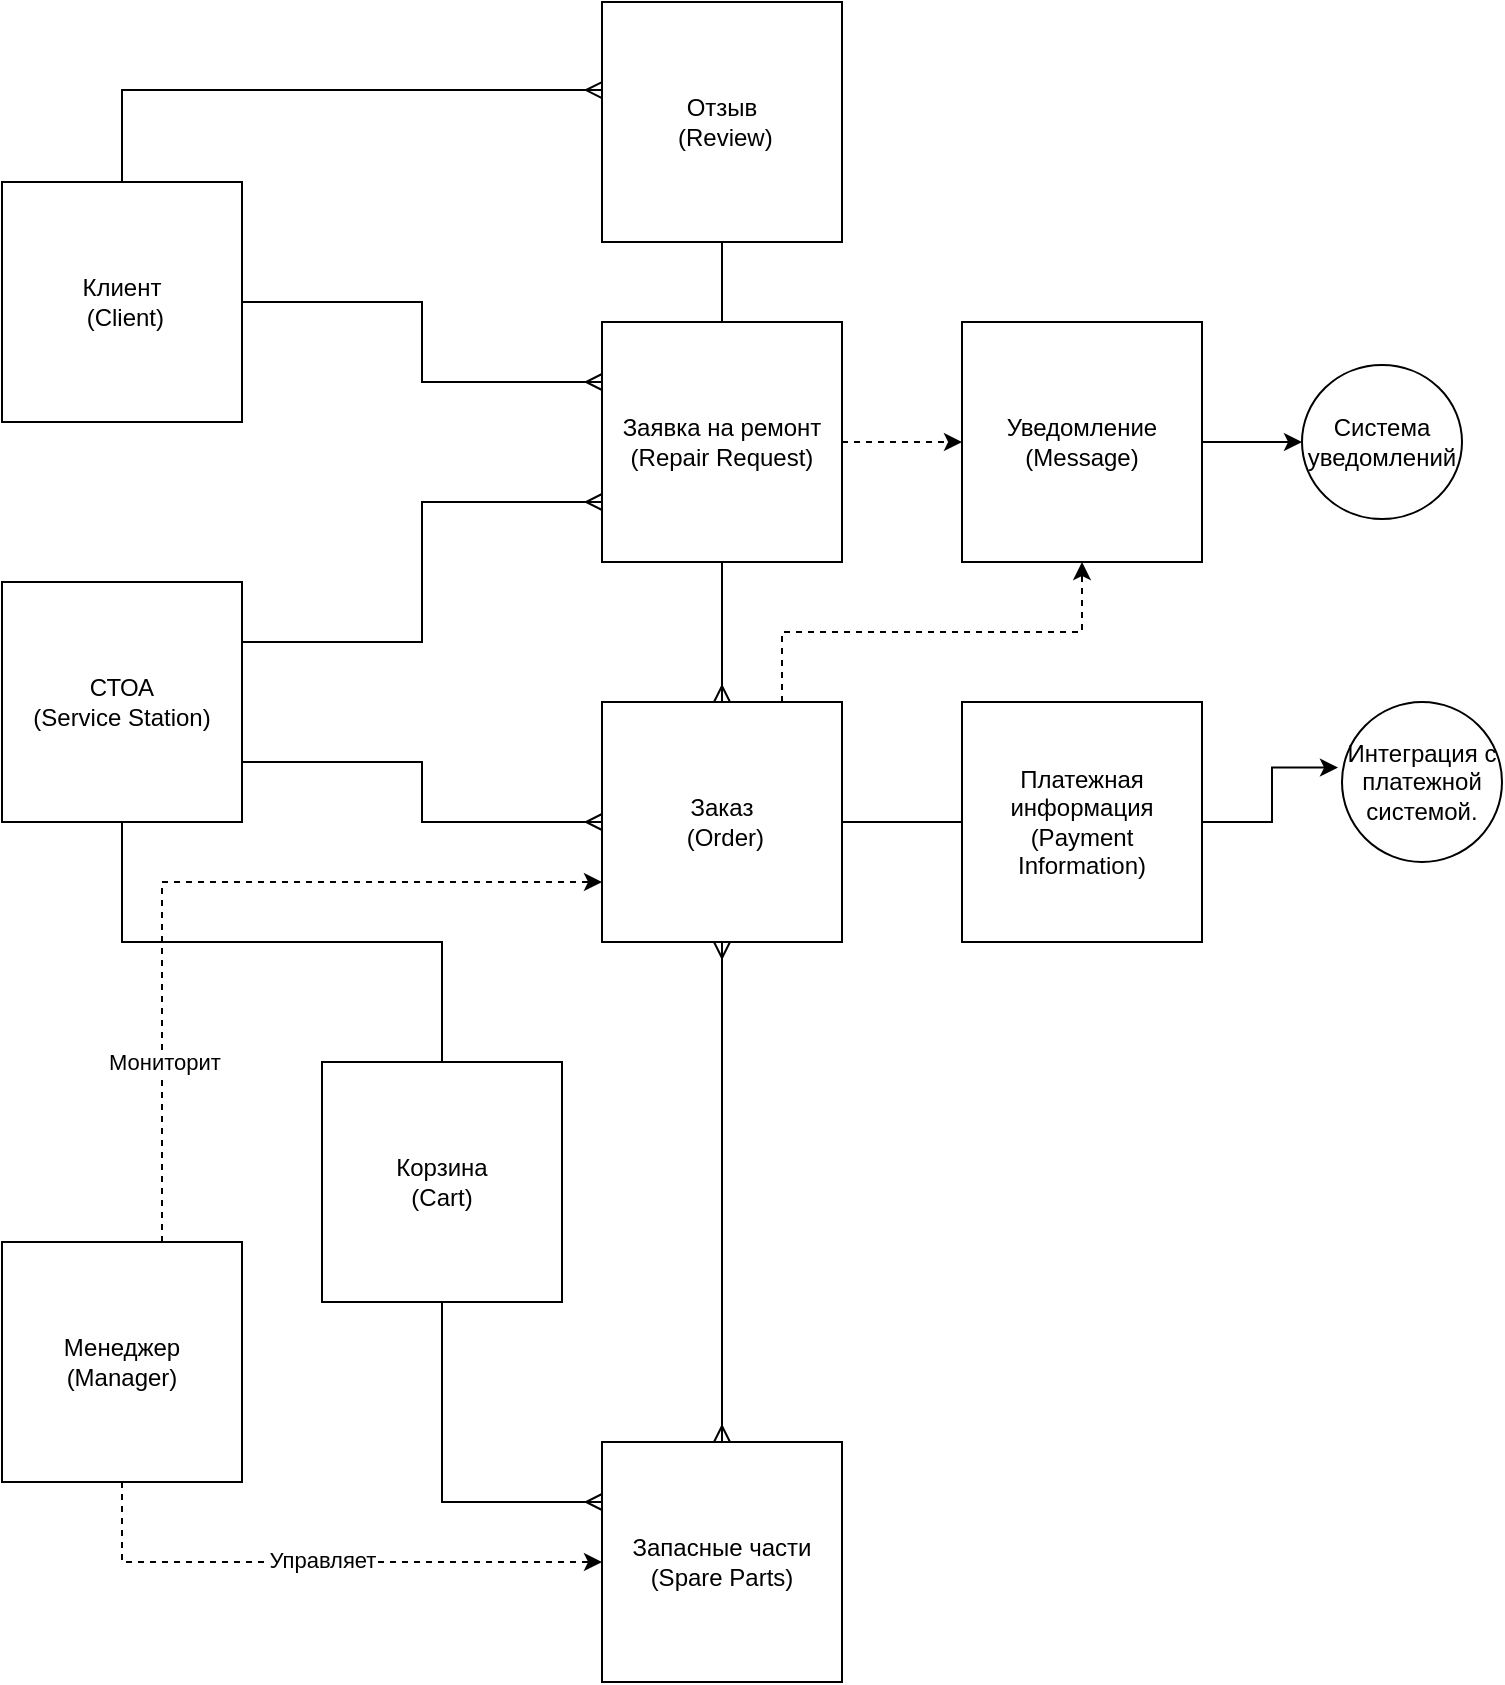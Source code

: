 <mxfile version="22.0.8" type="device">
  <diagram id="prtHgNgQTEPvFCAcTncT" name="Page-1">
    <mxGraphModel dx="1562" dy="818" grid="1" gridSize="10" guides="1" tooltips="1" connect="1" arrows="1" fold="1" page="1" pageScale="1" pageWidth="827" pageHeight="1169" math="0" shadow="0">
      <root>
        <mxCell id="0" />
        <mxCell id="1" parent="0" />
        <mxCell id="nMokIZjZC6wRx67IndkM-23" value="Cистема уведомлений" style="ellipse;whiteSpace=wrap;html=1;aspect=fixed;" parent="1" vertex="1">
          <mxGeometry x="720" y="211.5" width="80" height="77" as="geometry" />
        </mxCell>
        <mxCell id="nMokIZjZC6wRx67IndkM-24" value="Интеграция с платежной системой." style="ellipse;whiteSpace=wrap;html=1;aspect=fixed;" parent="1" vertex="1">
          <mxGeometry x="740" y="380" width="80" height="80" as="geometry" />
        </mxCell>
        <mxCell id="4lmhItRFW8rhUltIJoKM-14" style="edgeStyle=orthogonalEdgeStyle;rounded=0;orthogonalLoop=1;jettySize=auto;html=1;endArrow=ERmany;endFill=0;startArrow=ERmany;startFill=0;" edge="1" parent="1" source="4lmhItRFW8rhUltIJoKM-1" target="4lmhItRFW8rhUltIJoKM-7">
          <mxGeometry relative="1" as="geometry" />
        </mxCell>
        <mxCell id="4lmhItRFW8rhUltIJoKM-15" style="edgeStyle=orthogonalEdgeStyle;rounded=0;orthogonalLoop=1;jettySize=auto;html=1;exitX=1;exitY=0.5;exitDx=0;exitDy=0;entryX=0;entryY=0.5;entryDx=0;entryDy=0;endArrow=none;endFill=0;" edge="1" parent="1" source="4lmhItRFW8rhUltIJoKM-1" target="4lmhItRFW8rhUltIJoKM-5">
          <mxGeometry relative="1" as="geometry" />
        </mxCell>
        <mxCell id="4lmhItRFW8rhUltIJoKM-28" style="edgeStyle=orthogonalEdgeStyle;rounded=0;orthogonalLoop=1;jettySize=auto;html=1;exitX=0.75;exitY=0;exitDx=0;exitDy=0;entryX=0.5;entryY=1;entryDx=0;entryDy=0;dashed=1;" edge="1" parent="1" source="4lmhItRFW8rhUltIJoKM-1" target="4lmhItRFW8rhUltIJoKM-25">
          <mxGeometry relative="1" as="geometry" />
        </mxCell>
        <mxCell id="4lmhItRFW8rhUltIJoKM-1" value="Заказ&lt;br&gt;&amp;nbsp;(Order)" style="whiteSpace=wrap;html=1;aspect=fixed;" vertex="1" parent="1">
          <mxGeometry x="370" y="380" width="120" height="120" as="geometry" />
        </mxCell>
        <mxCell id="4lmhItRFW8rhUltIJoKM-12" style="edgeStyle=orthogonalEdgeStyle;rounded=0;orthogonalLoop=1;jettySize=auto;html=1;exitX=1;exitY=0.5;exitDx=0;exitDy=0;entryX=0;entryY=0.25;entryDx=0;entryDy=0;strokeColor=default;endArrow=ERmany;endFill=0;" edge="1" parent="1" source="4lmhItRFW8rhUltIJoKM-2" target="4lmhItRFW8rhUltIJoKM-4">
          <mxGeometry relative="1" as="geometry" />
        </mxCell>
        <mxCell id="4lmhItRFW8rhUltIJoKM-2" value="Клиент&lt;br&gt;&amp;nbsp;(Client)" style="whiteSpace=wrap;html=1;aspect=fixed;" vertex="1" parent="1">
          <mxGeometry x="70" y="120" width="120" height="120" as="geometry" />
        </mxCell>
        <mxCell id="4lmhItRFW8rhUltIJoKM-9" style="edgeStyle=orthogonalEdgeStyle;rounded=0;orthogonalLoop=1;jettySize=auto;html=1;exitX=1;exitY=0.25;exitDx=0;exitDy=0;entryX=0;entryY=0.75;entryDx=0;entryDy=0;endArrow=ERmany;endFill=0;" edge="1" parent="1" source="4lmhItRFW8rhUltIJoKM-3" target="4lmhItRFW8rhUltIJoKM-4">
          <mxGeometry relative="1" as="geometry" />
        </mxCell>
        <mxCell id="4lmhItRFW8rhUltIJoKM-13" style="edgeStyle=orthogonalEdgeStyle;rounded=0;orthogonalLoop=1;jettySize=auto;html=1;exitX=1;exitY=0.75;exitDx=0;exitDy=0;entryX=0;entryY=0.5;entryDx=0;entryDy=0;endArrow=ERmany;endFill=0;" edge="1" parent="1" source="4lmhItRFW8rhUltIJoKM-3" target="4lmhItRFW8rhUltIJoKM-1">
          <mxGeometry relative="1" as="geometry" />
        </mxCell>
        <mxCell id="4lmhItRFW8rhUltIJoKM-31" style="edgeStyle=orthogonalEdgeStyle;rounded=0;orthogonalLoop=1;jettySize=auto;html=1;exitX=0.5;exitY=1;exitDx=0;exitDy=0;entryX=0.5;entryY=0;entryDx=0;entryDy=0;endArrow=none;endFill=0;" edge="1" parent="1" source="4lmhItRFW8rhUltIJoKM-3" target="4lmhItRFW8rhUltIJoKM-30">
          <mxGeometry relative="1" as="geometry" />
        </mxCell>
        <mxCell id="4lmhItRFW8rhUltIJoKM-3" value="СТОА &lt;br&gt;(Service Station)" style="whiteSpace=wrap;html=1;aspect=fixed;" vertex="1" parent="1">
          <mxGeometry x="70" y="320" width="120" height="120" as="geometry" />
        </mxCell>
        <mxCell id="4lmhItRFW8rhUltIJoKM-27" style="edgeStyle=orthogonalEdgeStyle;rounded=0;orthogonalLoop=1;jettySize=auto;html=1;exitX=0.5;exitY=1;exitDx=0;exitDy=0;endArrow=ERmany;endFill=0;" edge="1" parent="1" source="4lmhItRFW8rhUltIJoKM-4" target="4lmhItRFW8rhUltIJoKM-1">
          <mxGeometry relative="1" as="geometry" />
        </mxCell>
        <mxCell id="4lmhItRFW8rhUltIJoKM-29" style="edgeStyle=orthogonalEdgeStyle;rounded=0;orthogonalLoop=1;jettySize=auto;html=1;exitX=1;exitY=0.5;exitDx=0;exitDy=0;dashed=1;" edge="1" parent="1" source="4lmhItRFW8rhUltIJoKM-4" target="4lmhItRFW8rhUltIJoKM-25">
          <mxGeometry relative="1" as="geometry" />
        </mxCell>
        <mxCell id="4lmhItRFW8rhUltIJoKM-4" value="Заявка на ремонт&lt;br&gt;(Repair Request)" style="whiteSpace=wrap;html=1;aspect=fixed;" vertex="1" parent="1">
          <mxGeometry x="370" y="190" width="120" height="120" as="geometry" />
        </mxCell>
        <mxCell id="4lmhItRFW8rhUltIJoKM-5" value="Платежная информация (Payment Information)" style="whiteSpace=wrap;html=1;aspect=fixed;" vertex="1" parent="1">
          <mxGeometry x="550" y="380" width="120" height="120" as="geometry" />
        </mxCell>
        <mxCell id="4lmhItRFW8rhUltIJoKM-20" style="edgeStyle=orthogonalEdgeStyle;rounded=0;orthogonalLoop=1;jettySize=auto;html=1;dashed=1;" edge="1" parent="1" source="4lmhItRFW8rhUltIJoKM-6" target="4lmhItRFW8rhUltIJoKM-7">
          <mxGeometry relative="1" as="geometry">
            <Array as="points">
              <mxPoint x="130" y="810" />
            </Array>
          </mxGeometry>
        </mxCell>
        <mxCell id="4lmhItRFW8rhUltIJoKM-23" value="Управляет" style="edgeLabel;html=1;align=center;verticalAlign=middle;resizable=0;points=[];" vertex="1" connectable="0" parent="4lmhItRFW8rhUltIJoKM-20">
          <mxGeometry x="-0.001" y="1" relative="1" as="geometry">
            <mxPoint as="offset" />
          </mxGeometry>
        </mxCell>
        <mxCell id="4lmhItRFW8rhUltIJoKM-21" style="edgeStyle=orthogonalEdgeStyle;rounded=0;orthogonalLoop=1;jettySize=auto;html=1;exitX=0.5;exitY=0;exitDx=0;exitDy=0;entryX=0;entryY=0.75;entryDx=0;entryDy=0;dashed=1;" edge="1" parent="1" target="4lmhItRFW8rhUltIJoKM-1">
          <mxGeometry relative="1" as="geometry">
            <mxPoint x="120" y="710" as="sourcePoint" />
            <mxPoint x="360" y="530" as="targetPoint" />
            <Array as="points">
              <mxPoint x="150" y="710" />
              <mxPoint x="150" y="470" />
            </Array>
          </mxGeometry>
        </mxCell>
        <mxCell id="4lmhItRFW8rhUltIJoKM-22" value="Мониторит" style="edgeLabel;html=1;align=center;verticalAlign=middle;resizable=0;points=[];" vertex="1" connectable="0" parent="4lmhItRFW8rhUltIJoKM-21">
          <mxGeometry x="-0.089" y="-1" relative="1" as="geometry">
            <mxPoint y="43" as="offset" />
          </mxGeometry>
        </mxCell>
        <mxCell id="4lmhItRFW8rhUltIJoKM-6" value="Менеджер&lt;br&gt;(Manager)" style="whiteSpace=wrap;html=1;aspect=fixed;" vertex="1" parent="1">
          <mxGeometry x="70" y="650" width="120" height="120" as="geometry" />
        </mxCell>
        <mxCell id="4lmhItRFW8rhUltIJoKM-7" value="Запасные части (Spare Parts)" style="whiteSpace=wrap;html=1;aspect=fixed;" vertex="1" parent="1">
          <mxGeometry x="370" y="750" width="120" height="120" as="geometry" />
        </mxCell>
        <mxCell id="4lmhItRFW8rhUltIJoKM-10" style="edgeStyle=orthogonalEdgeStyle;rounded=0;orthogonalLoop=1;jettySize=auto;html=1;exitX=1;exitY=0.5;exitDx=0;exitDy=0;entryX=-0.025;entryY=0.41;entryDx=0;entryDy=0;entryPerimeter=0;" edge="1" parent="1" source="4lmhItRFW8rhUltIJoKM-5" target="nMokIZjZC6wRx67IndkM-24">
          <mxGeometry relative="1" as="geometry" />
        </mxCell>
        <mxCell id="4lmhItRFW8rhUltIJoKM-19" style="rounded=0;orthogonalLoop=1;jettySize=auto;html=1;exitX=0.5;exitY=1;exitDx=0;exitDy=0;entryX=0.5;entryY=0;entryDx=0;entryDy=0;endArrow=none;endFill=0;" edge="1" parent="1" source="4lmhItRFW8rhUltIJoKM-11" target="4lmhItRFW8rhUltIJoKM-4">
          <mxGeometry relative="1" as="geometry" />
        </mxCell>
        <mxCell id="4lmhItRFW8rhUltIJoKM-11" value="Отзыв&lt;br&gt;&amp;nbsp;(Review)" style="whiteSpace=wrap;html=1;aspect=fixed;" vertex="1" parent="1">
          <mxGeometry x="370" y="30" width="120" height="120" as="geometry" />
        </mxCell>
        <mxCell id="4lmhItRFW8rhUltIJoKM-17" style="edgeStyle=orthogonalEdgeStyle;rounded=0;orthogonalLoop=1;jettySize=auto;html=1;exitX=0.5;exitY=0;exitDx=0;exitDy=0;entryX=0;entryY=0.367;entryDx=0;entryDy=0;entryPerimeter=0;endArrow=ERmany;endFill=0;" edge="1" parent="1" source="4lmhItRFW8rhUltIJoKM-2" target="4lmhItRFW8rhUltIJoKM-11">
          <mxGeometry relative="1" as="geometry" />
        </mxCell>
        <mxCell id="4lmhItRFW8rhUltIJoKM-26" style="edgeStyle=orthogonalEdgeStyle;rounded=0;orthogonalLoop=1;jettySize=auto;html=1;exitX=1;exitY=0.5;exitDx=0;exitDy=0;entryX=0;entryY=0.5;entryDx=0;entryDy=0;" edge="1" parent="1" source="4lmhItRFW8rhUltIJoKM-25" target="nMokIZjZC6wRx67IndkM-23">
          <mxGeometry relative="1" as="geometry" />
        </mxCell>
        <mxCell id="4lmhItRFW8rhUltIJoKM-25" value="Уведомление&lt;br&gt;(Message)" style="whiteSpace=wrap;html=1;aspect=fixed;" vertex="1" parent="1">
          <mxGeometry x="550" y="190" width="120" height="120" as="geometry" />
        </mxCell>
        <mxCell id="4lmhItRFW8rhUltIJoKM-32" style="edgeStyle=orthogonalEdgeStyle;rounded=0;orthogonalLoop=1;jettySize=auto;html=1;exitX=0.5;exitY=1;exitDx=0;exitDy=0;entryX=0;entryY=0.25;entryDx=0;entryDy=0;endArrow=ERmany;endFill=0;" edge="1" parent="1" source="4lmhItRFW8rhUltIJoKM-30" target="4lmhItRFW8rhUltIJoKM-7">
          <mxGeometry relative="1" as="geometry" />
        </mxCell>
        <mxCell id="4lmhItRFW8rhUltIJoKM-30" value="Корзина&lt;br&gt;(Cart)" style="whiteSpace=wrap;html=1;aspect=fixed;" vertex="1" parent="1">
          <mxGeometry x="230" y="560" width="120" height="120" as="geometry" />
        </mxCell>
      </root>
    </mxGraphModel>
  </diagram>
</mxfile>
